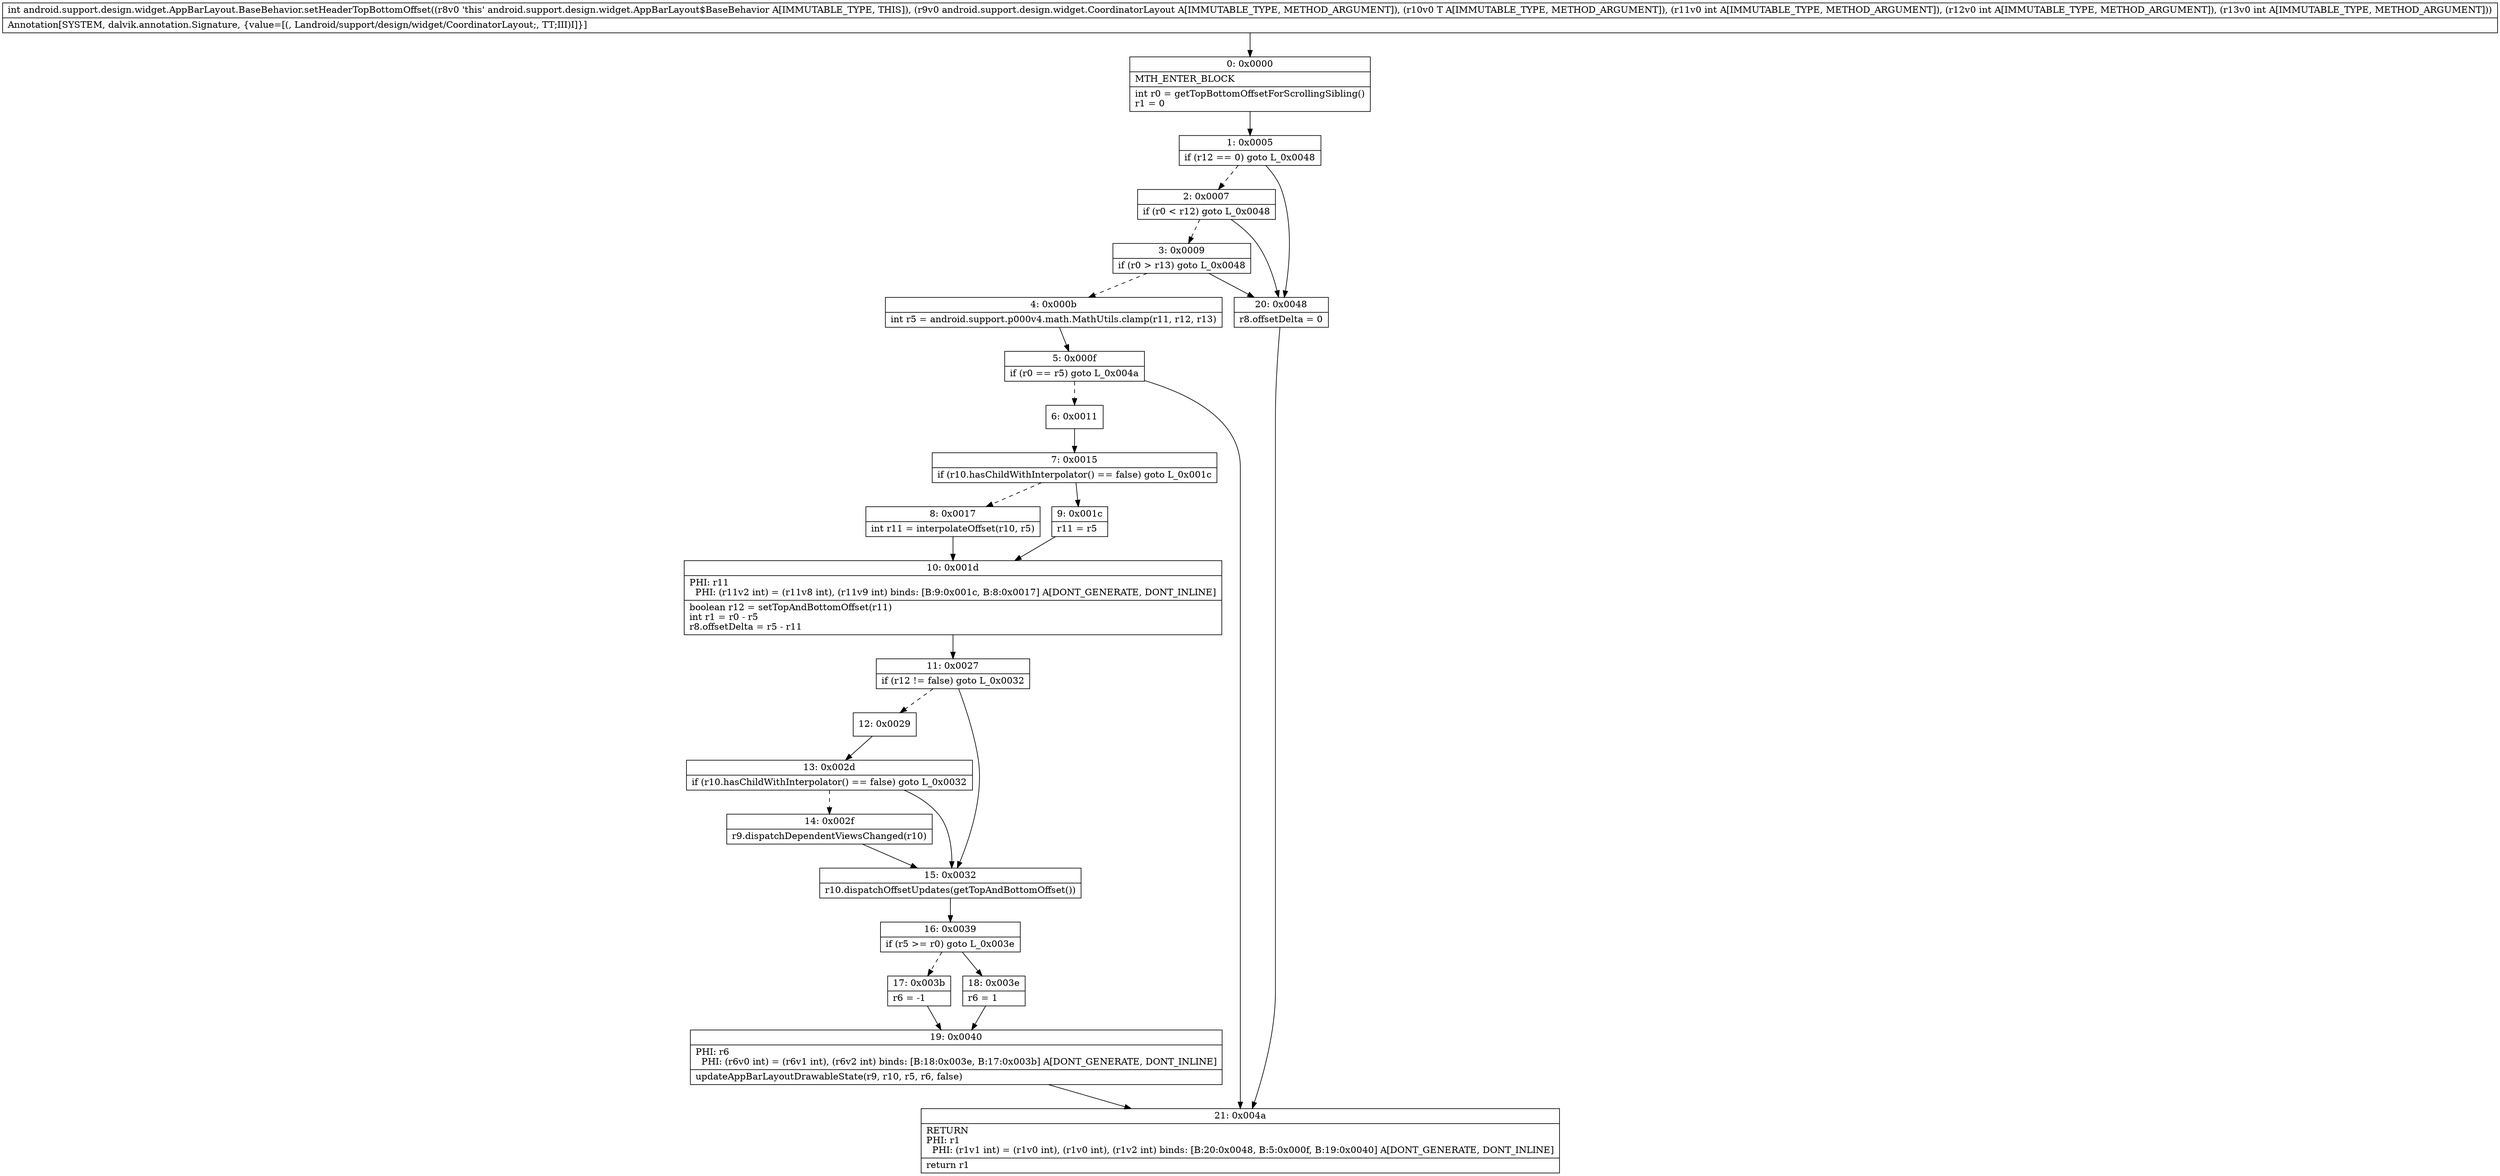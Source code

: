 digraph "CFG forandroid.support.design.widget.AppBarLayout.BaseBehavior.setHeaderTopBottomOffset(Landroid\/support\/design\/widget\/CoordinatorLayout;Landroid\/support\/design\/widget\/AppBarLayout;III)I" {
Node_0 [shape=record,label="{0\:\ 0x0000|MTH_ENTER_BLOCK\l|int r0 = getTopBottomOffsetForScrollingSibling()\lr1 = 0\l}"];
Node_1 [shape=record,label="{1\:\ 0x0005|if (r12 == 0) goto L_0x0048\l}"];
Node_2 [shape=record,label="{2\:\ 0x0007|if (r0 \< r12) goto L_0x0048\l}"];
Node_3 [shape=record,label="{3\:\ 0x0009|if (r0 \> r13) goto L_0x0048\l}"];
Node_4 [shape=record,label="{4\:\ 0x000b|int r5 = android.support.p000v4.math.MathUtils.clamp(r11, r12, r13)\l}"];
Node_5 [shape=record,label="{5\:\ 0x000f|if (r0 == r5) goto L_0x004a\l}"];
Node_6 [shape=record,label="{6\:\ 0x0011}"];
Node_7 [shape=record,label="{7\:\ 0x0015|if (r10.hasChildWithInterpolator() == false) goto L_0x001c\l}"];
Node_8 [shape=record,label="{8\:\ 0x0017|int r11 = interpolateOffset(r10, r5)\l}"];
Node_9 [shape=record,label="{9\:\ 0x001c|r11 = r5\l}"];
Node_10 [shape=record,label="{10\:\ 0x001d|PHI: r11 \l  PHI: (r11v2 int) = (r11v8 int), (r11v9 int) binds: [B:9:0x001c, B:8:0x0017] A[DONT_GENERATE, DONT_INLINE]\l|boolean r12 = setTopAndBottomOffset(r11)\lint r1 = r0 \- r5\lr8.offsetDelta = r5 \- r11\l}"];
Node_11 [shape=record,label="{11\:\ 0x0027|if (r12 != false) goto L_0x0032\l}"];
Node_12 [shape=record,label="{12\:\ 0x0029}"];
Node_13 [shape=record,label="{13\:\ 0x002d|if (r10.hasChildWithInterpolator() == false) goto L_0x0032\l}"];
Node_14 [shape=record,label="{14\:\ 0x002f|r9.dispatchDependentViewsChanged(r10)\l}"];
Node_15 [shape=record,label="{15\:\ 0x0032|r10.dispatchOffsetUpdates(getTopAndBottomOffset())\l}"];
Node_16 [shape=record,label="{16\:\ 0x0039|if (r5 \>= r0) goto L_0x003e\l}"];
Node_17 [shape=record,label="{17\:\ 0x003b|r6 = \-1\l}"];
Node_18 [shape=record,label="{18\:\ 0x003e|r6 = 1\l}"];
Node_19 [shape=record,label="{19\:\ 0x0040|PHI: r6 \l  PHI: (r6v0 int) = (r6v1 int), (r6v2 int) binds: [B:18:0x003e, B:17:0x003b] A[DONT_GENERATE, DONT_INLINE]\l|updateAppBarLayoutDrawableState(r9, r10, r5, r6, false)\l}"];
Node_20 [shape=record,label="{20\:\ 0x0048|r8.offsetDelta = 0\l}"];
Node_21 [shape=record,label="{21\:\ 0x004a|RETURN\lPHI: r1 \l  PHI: (r1v1 int) = (r1v0 int), (r1v0 int), (r1v2 int) binds: [B:20:0x0048, B:5:0x000f, B:19:0x0040] A[DONT_GENERATE, DONT_INLINE]\l|return r1\l}"];
MethodNode[shape=record,label="{int android.support.design.widget.AppBarLayout.BaseBehavior.setHeaderTopBottomOffset((r8v0 'this' android.support.design.widget.AppBarLayout$BaseBehavior A[IMMUTABLE_TYPE, THIS]), (r9v0 android.support.design.widget.CoordinatorLayout A[IMMUTABLE_TYPE, METHOD_ARGUMENT]), (r10v0 T A[IMMUTABLE_TYPE, METHOD_ARGUMENT]), (r11v0 int A[IMMUTABLE_TYPE, METHOD_ARGUMENT]), (r12v0 int A[IMMUTABLE_TYPE, METHOD_ARGUMENT]), (r13v0 int A[IMMUTABLE_TYPE, METHOD_ARGUMENT]))  | Annotation[SYSTEM, dalvik.annotation.Signature, \{value=[(, Landroid\/support\/design\/widget\/CoordinatorLayout;, TT;III)I]\}]\l}"];
MethodNode -> Node_0;
Node_0 -> Node_1;
Node_1 -> Node_2[style=dashed];
Node_1 -> Node_20;
Node_2 -> Node_3[style=dashed];
Node_2 -> Node_20;
Node_3 -> Node_4[style=dashed];
Node_3 -> Node_20;
Node_4 -> Node_5;
Node_5 -> Node_6[style=dashed];
Node_5 -> Node_21;
Node_6 -> Node_7;
Node_7 -> Node_8[style=dashed];
Node_7 -> Node_9;
Node_8 -> Node_10;
Node_9 -> Node_10;
Node_10 -> Node_11;
Node_11 -> Node_12[style=dashed];
Node_11 -> Node_15;
Node_12 -> Node_13;
Node_13 -> Node_14[style=dashed];
Node_13 -> Node_15;
Node_14 -> Node_15;
Node_15 -> Node_16;
Node_16 -> Node_17[style=dashed];
Node_16 -> Node_18;
Node_17 -> Node_19;
Node_18 -> Node_19;
Node_19 -> Node_21;
Node_20 -> Node_21;
}

